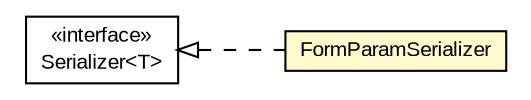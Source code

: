 #!/usr/local/bin/dot
#
# Class diagram 
# Generated by UMLGraph version R5_6-24-gf6e263 (http://www.umlgraph.org/)
#

digraph G {
	edge [fontname="arial",fontsize=10,labelfontname="arial",labelfontsize=10];
	node [fontname="arial",fontsize=10,shape=plaintext];
	nodesep=0.25;
	ranksep=0.5;
	rankdir=LR;
	// org.turbogwt.core.http.serialization.Serializer<T>
	c1512 [label=<<table title="org.turbogwt.core.http.serialization.Serializer" border="0" cellborder="1" cellspacing="0" cellpadding="2" port="p" href="./Serializer.html">
		<tr><td><table border="0" cellspacing="0" cellpadding="1">
<tr><td align="center" balign="center"> &#171;interface&#187; </td></tr>
<tr><td align="center" balign="center"> Serializer&lt;T&gt; </td></tr>
		</table></td></tr>
		</table>>, URL="./Serializer.html", fontname="arial", fontcolor="black", fontsize=10.0];
	// org.turbogwt.core.http.serialization.FormParamSerializer
	c1526 [label=<<table title="org.turbogwt.core.http.serialization.FormParamSerializer" border="0" cellborder="1" cellspacing="0" cellpadding="2" port="p" bgcolor="lemonChiffon" href="./FormParamSerializer.html">
		<tr><td><table border="0" cellspacing="0" cellpadding="1">
<tr><td align="center" balign="center"> FormParamSerializer </td></tr>
		</table></td></tr>
		</table>>, URL="./FormParamSerializer.html", fontname="arial", fontcolor="black", fontsize=10.0];
	//org.turbogwt.core.http.serialization.FormParamSerializer implements org.turbogwt.core.http.serialization.Serializer<T>
	c1512:p -> c1526:p [dir=back,arrowtail=empty,style=dashed];
}

